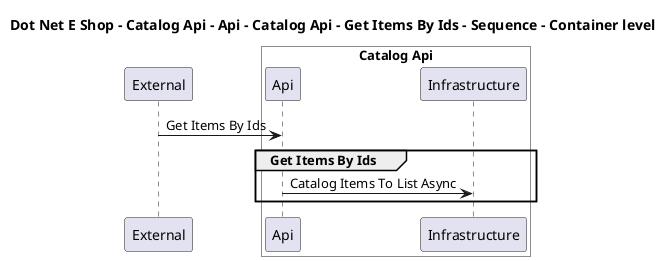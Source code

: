 @startuml

title Dot Net E Shop - Catalog Api - Api - Catalog Api - Get Items By Ids - Sequence - Container level

participant "External" as C4InterFlow.SoftwareSystems.ExternalSystem

box "Catalog Api" #White
    participant "Api" as DotNetEShop.SoftwareSystems.CatalogApi.Containers.Api
    participant "Infrastructure" as DotNetEShop.SoftwareSystems.CatalogApi.Containers.Infrastructure
end box


C4InterFlow.SoftwareSystems.ExternalSystem -> DotNetEShop.SoftwareSystems.CatalogApi.Containers.Api : Get Items By Ids
group Get Items By Ids
DotNetEShop.SoftwareSystems.CatalogApi.Containers.Api -> DotNetEShop.SoftwareSystems.CatalogApi.Containers.Infrastructure : Catalog Items To List Async
end


@enduml
